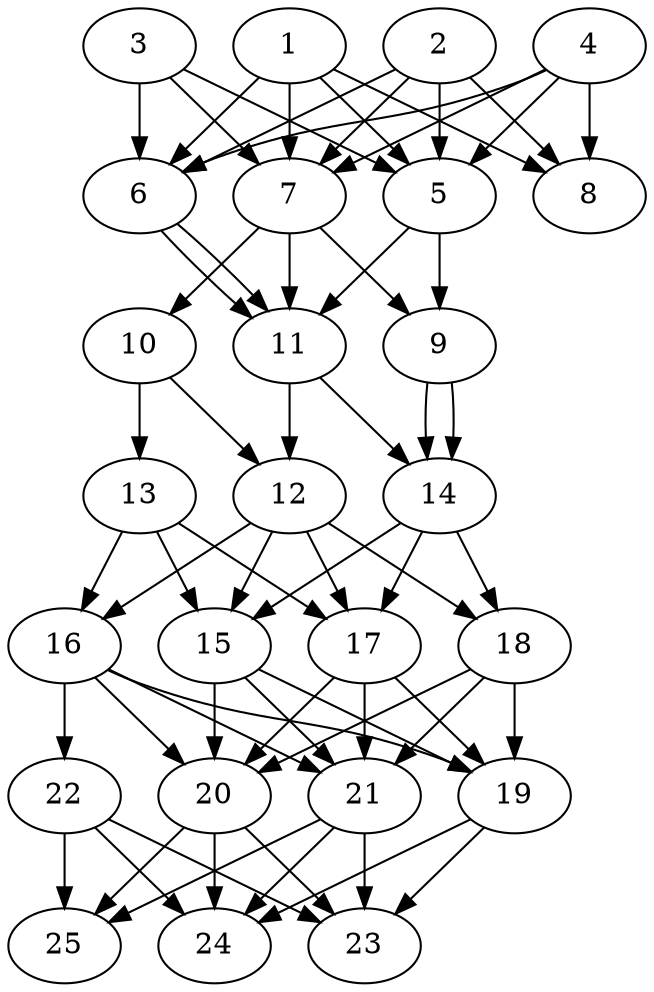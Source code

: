 // DAG automatically generated by daggen at Thu Oct  3 14:00:40 2019
// ./daggen --dot -n 25 --ccr 0.5 --fat 0.5 --regular 0.9 --density 0.9 --mindata 5242880 --maxdata 52428800 
digraph G {
  1 [size="32237568", alpha="0.00", expect_size="16118784"] 
  1 -> 5 [size ="16118784"]
  1 -> 6 [size ="16118784"]
  1 -> 7 [size ="16118784"]
  1 -> 8 [size ="16118784"]
  2 [size="15622144", alpha="0.12", expect_size="7811072"] 
  2 -> 5 [size ="7811072"]
  2 -> 6 [size ="7811072"]
  2 -> 7 [size ="7811072"]
  2 -> 8 [size ="7811072"]
  3 [size="35901440", alpha="0.01", expect_size="17950720"] 
  3 -> 5 [size ="17950720"]
  3 -> 6 [size ="17950720"]
  3 -> 7 [size ="17950720"]
  4 [size="96972800", alpha="0.20", expect_size="48486400"] 
  4 -> 5 [size ="48486400"]
  4 -> 6 [size ="48486400"]
  4 -> 7 [size ="48486400"]
  4 -> 8 [size ="48486400"]
  5 [size="57987072", alpha="0.02", expect_size="28993536"] 
  5 -> 9 [size ="28993536"]
  5 -> 11 [size ="28993536"]
  6 [size="19539968", alpha="0.19", expect_size="9769984"] 
  6 -> 11 [size ="9769984"]
  6 -> 11 [size ="9769984"]
  7 [size="63326208", alpha="0.07", expect_size="31663104"] 
  7 -> 9 [size ="31663104"]
  7 -> 10 [size ="31663104"]
  7 -> 11 [size ="31663104"]
  8 [size="55738368", alpha="0.10", expect_size="27869184"] 
  9 [size="23562240", alpha="0.20", expect_size="11781120"] 
  9 -> 14 [size ="11781120"]
  9 -> 14 [size ="11781120"]
  10 [size="26669056", alpha="0.16", expect_size="13334528"] 
  10 -> 12 [size ="13334528"]
  10 -> 13 [size ="13334528"]
  11 [size="63782912", alpha="0.02", expect_size="31891456"] 
  11 -> 12 [size ="31891456"]
  11 -> 14 [size ="31891456"]
  12 [size="63991808", alpha="0.07", expect_size="31995904"] 
  12 -> 15 [size ="31995904"]
  12 -> 16 [size ="31995904"]
  12 -> 17 [size ="31995904"]
  12 -> 18 [size ="31995904"]
  13 [size="27840512", alpha="0.11", expect_size="13920256"] 
  13 -> 15 [size ="13920256"]
  13 -> 16 [size ="13920256"]
  13 -> 17 [size ="13920256"]
  14 [size="32747520", alpha="0.09", expect_size="16373760"] 
  14 -> 15 [size ="16373760"]
  14 -> 17 [size ="16373760"]
  14 -> 18 [size ="16373760"]
  15 [size="31268864", alpha="0.11", expect_size="15634432"] 
  15 -> 19 [size ="15634432"]
  15 -> 20 [size ="15634432"]
  15 -> 21 [size ="15634432"]
  16 [size="42625024", alpha="0.08", expect_size="21312512"] 
  16 -> 19 [size ="21312512"]
  16 -> 20 [size ="21312512"]
  16 -> 21 [size ="21312512"]
  16 -> 22 [size ="21312512"]
  17 [size="39288832", alpha="0.01", expect_size="19644416"] 
  17 -> 19 [size ="19644416"]
  17 -> 20 [size ="19644416"]
  17 -> 21 [size ="19644416"]
  18 [size="74076160", alpha="0.11", expect_size="37038080"] 
  18 -> 19 [size ="37038080"]
  18 -> 20 [size ="37038080"]
  18 -> 21 [size ="37038080"]
  19 [size="26540032", alpha="0.18", expect_size="13270016"] 
  19 -> 23 [size ="13270016"]
  19 -> 24 [size ="13270016"]
  20 [size="26144768", alpha="0.18", expect_size="13072384"] 
  20 -> 23 [size ="13072384"]
  20 -> 24 [size ="13072384"]
  20 -> 25 [size ="13072384"]
  21 [size="102678528", alpha="0.02", expect_size="51339264"] 
  21 -> 23 [size ="51339264"]
  21 -> 24 [size ="51339264"]
  21 -> 25 [size ="51339264"]
  22 [size="17797120", alpha="0.08", expect_size="8898560"] 
  22 -> 23 [size ="8898560"]
  22 -> 24 [size ="8898560"]
  22 -> 25 [size ="8898560"]
  23 [size="51298304", alpha="0.19", expect_size="25649152"] 
  24 [size="104765440", alpha="0.08", expect_size="52382720"] 
  25 [size="53610496", alpha="0.08", expect_size="26805248"] 
}
